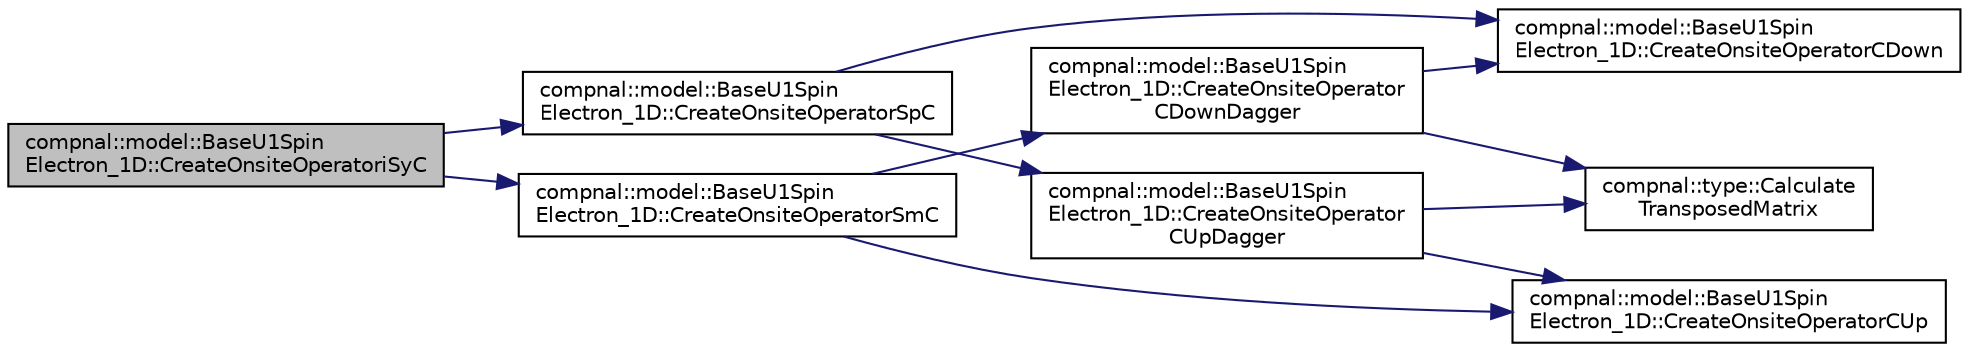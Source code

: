digraph "compnal::model::BaseU1SpinElectron_1D::CreateOnsiteOperatoriSyC"
{
 // INTERACTIVE_SVG=YES
 // LATEX_PDF_SIZE
  edge [fontname="Helvetica",fontsize="10",labelfontname="Helvetica",labelfontsize="10"];
  node [fontname="Helvetica",fontsize="10",shape=record];
  rankdir="LR";
  Node1 [label="compnal::model::BaseU1Spin\lElectron_1D::CreateOnsiteOperatoriSyC",height=0.2,width=0.4,color="black", fillcolor="grey75", style="filled", fontcolor="black",tooltip="Generate the spin operator for the y-direction for the electrons . Here  is the the imaginary unit."];
  Node1 -> Node2 [color="midnightblue",fontsize="10",style="solid",fontname="Helvetica"];
  Node2 [label="compnal::model::BaseU1Spin\lElectron_1D::CreateOnsiteOperatorSmC",height=0.2,width=0.4,color="black", fillcolor="white", style="filled",URL="$de/d75/classcompnal_1_1model_1_1_base_u1_spin_electron__1_d.html#aec74f4719f814ef470b506cc28947df4",tooltip="Generate the lowering operator for spin of the electrons ."];
  Node2 -> Node3 [color="midnightblue",fontsize="10",style="solid",fontname="Helvetica"];
  Node3 [label="compnal::model::BaseU1Spin\lElectron_1D::CreateOnsiteOperator\lCDownDagger",height=0.2,width=0.4,color="black", fillcolor="white", style="filled",URL="$de/d75/classcompnal_1_1model_1_1_base_u1_spin_electron__1_d.html#aa52478d83568239ad051ab7bc53a7dc1",tooltip="Generate the creation operator for the electrons with the down spin ."];
  Node3 -> Node4 [color="midnightblue",fontsize="10",style="solid",fontname="Helvetica"];
  Node4 [label="compnal::type::Calculate\lTransposedMatrix",height=0.2,width=0.4,color="black", fillcolor="white", style="filled",URL="$d4/df8/namespacecompnal_1_1type.html#a5346fac9bf3b703982976a27f440168b",tooltip=" "];
  Node3 -> Node5 [color="midnightblue",fontsize="10",style="solid",fontname="Helvetica"];
  Node5 [label="compnal::model::BaseU1Spin\lElectron_1D::CreateOnsiteOperatorCDown",height=0.2,width=0.4,color="black", fillcolor="white", style="filled",URL="$de/d75/classcompnal_1_1model_1_1_base_u1_spin_electron__1_d.html#a6edeca65995e955d42e166d9c058314d",tooltip="Generate the annihilation operator for the electrons with the down spin ."];
  Node2 -> Node6 [color="midnightblue",fontsize="10",style="solid",fontname="Helvetica"];
  Node6 [label="compnal::model::BaseU1Spin\lElectron_1D::CreateOnsiteOperatorCUp",height=0.2,width=0.4,color="black", fillcolor="white", style="filled",URL="$de/d75/classcompnal_1_1model_1_1_base_u1_spin_electron__1_d.html#ade86fc6f45f9c3460415569d658febeb",tooltip="Generate the annihilation operator for the electrons with the up spin ."];
  Node1 -> Node7 [color="midnightblue",fontsize="10",style="solid",fontname="Helvetica"];
  Node7 [label="compnal::model::BaseU1Spin\lElectron_1D::CreateOnsiteOperatorSpC",height=0.2,width=0.4,color="black", fillcolor="white", style="filled",URL="$de/d75/classcompnal_1_1model_1_1_base_u1_spin_electron__1_d.html#a036f27edb884a50731e99aac5ad5b363",tooltip="Generate the raising operator for spin of the electrons ."];
  Node7 -> Node5 [color="midnightblue",fontsize="10",style="solid",fontname="Helvetica"];
  Node7 -> Node8 [color="midnightblue",fontsize="10",style="solid",fontname="Helvetica"];
  Node8 [label="compnal::model::BaseU1Spin\lElectron_1D::CreateOnsiteOperator\lCUpDagger",height=0.2,width=0.4,color="black", fillcolor="white", style="filled",URL="$de/d75/classcompnal_1_1model_1_1_base_u1_spin_electron__1_d.html#aeaa930775a1d36058732b7967c465388",tooltip="Generate the creation operator for the electrons with the up spin ."];
  Node8 -> Node4 [color="midnightblue",fontsize="10",style="solid",fontname="Helvetica"];
  Node8 -> Node6 [color="midnightblue",fontsize="10",style="solid",fontname="Helvetica"];
}
